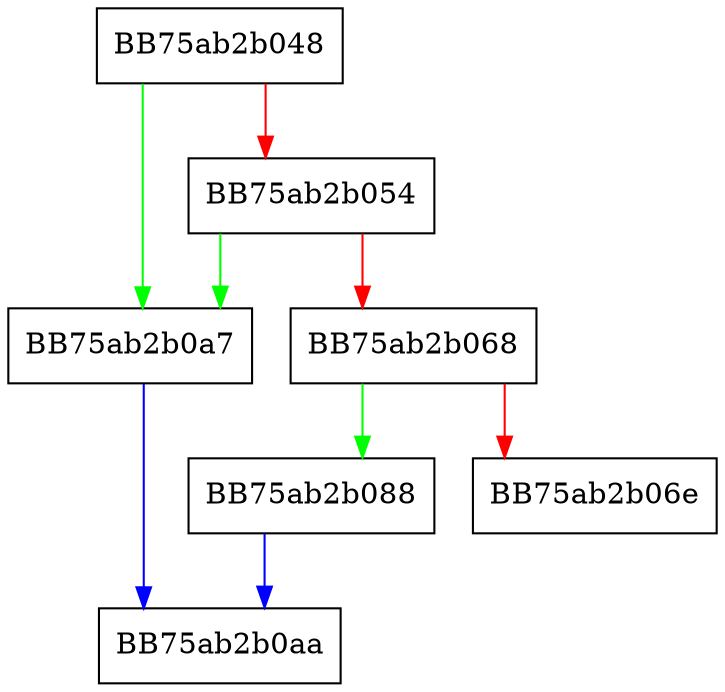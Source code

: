 digraph print_hex_Ix {
  node [shape="box"];
  graph [splines=ortho];
  BB75ab2b048 -> BB75ab2b0a7 [color="green"];
  BB75ab2b048 -> BB75ab2b054 [color="red"];
  BB75ab2b054 -> BB75ab2b0a7 [color="green"];
  BB75ab2b054 -> BB75ab2b068 [color="red"];
  BB75ab2b068 -> BB75ab2b088 [color="green"];
  BB75ab2b068 -> BB75ab2b06e [color="red"];
  BB75ab2b088 -> BB75ab2b0aa [color="blue"];
  BB75ab2b0a7 -> BB75ab2b0aa [color="blue"];
}
